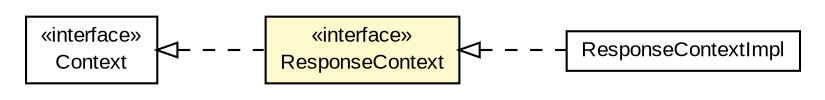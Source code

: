 #!/usr/local/bin/dot
#
# Class diagram 
# Generated by UMLGraph version R5_6-24-gf6e263 (http://www.umlgraph.org/)
#

digraph G {
	edge [fontname="arial",fontsize=10,labelfontname="arial",labelfontsize=10];
	node [fontname="arial",fontsize=10,shape=plaintext];
	nodesep=0.25;
	ranksep=0.5;
	rankdir=LR;
	// org.turbogwt.net.http.client.future.ResponseContextImpl
	c3374 [label=<<table title="org.turbogwt.net.http.client.future.ResponseContextImpl" border="0" cellborder="1" cellspacing="0" cellpadding="2" port="p" href="./ResponseContextImpl.html">
		<tr><td><table border="0" cellspacing="0" cellpadding="1">
<tr><td align="center" balign="center"> ResponseContextImpl </td></tr>
		</table></td></tr>
		</table>>, URL="./ResponseContextImpl.html", fontname="arial", fontcolor="black", fontsize=10.0];
	// org.turbogwt.net.http.client.future.ResponseContext
	c3375 [label=<<table title="org.turbogwt.net.http.client.future.ResponseContext" border="0" cellborder="1" cellspacing="0" cellpadding="2" port="p" bgcolor="lemonChiffon" href="./ResponseContext.html">
		<tr><td><table border="0" cellspacing="0" cellpadding="1">
<tr><td align="center" balign="center"> &#171;interface&#187; </td></tr>
<tr><td align="center" balign="center"> ResponseContext </td></tr>
		</table></td></tr>
		</table>>, URL="./ResponseContext.html", fontname="arial", fontcolor="black", fontsize=10.0];
	//org.turbogwt.net.http.client.future.ResponseContextImpl implements org.turbogwt.net.http.client.future.ResponseContext
	c3375:p -> c3374:p [dir=back,arrowtail=empty,style=dashed];
	//org.turbogwt.net.http.client.future.ResponseContext implements org.turbogwt.core.future.shared.Context
	c3410:p -> c3375:p [dir=back,arrowtail=empty,style=dashed];
	// org.turbogwt.core.future.shared.Context
	c3410 [label=<<table title="org.turbogwt.core.future.shared.Context" border="0" cellborder="1" cellspacing="0" cellpadding="2" port="p">
		<tr><td><table border="0" cellspacing="0" cellpadding="1">
<tr><td align="center" balign="center"> &#171;interface&#187; </td></tr>
<tr><td align="center" balign="center"> Context </td></tr>
		</table></td></tr>
		</table>>, URL="null", fontname="arial", fontcolor="black", fontsize=10.0];
}

